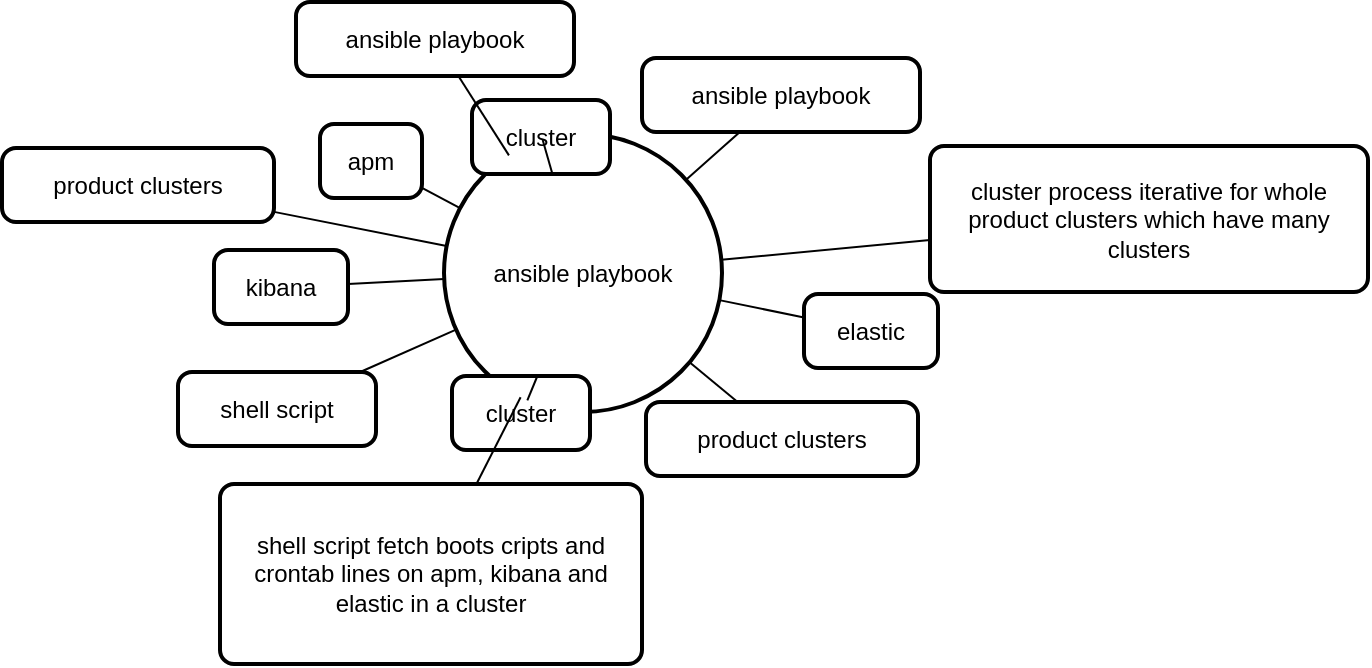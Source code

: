 <mxfile version="21.6.9" type="github">
  <diagram name="Page-1" id="Z3bFO_Uxsm0UFEHYIEbK">
    <mxGraphModel>
      <root>
        <mxCell id="0" />
        <mxCell id="1" parent="0" />
        <mxCell id="2" value="ansible playbook" style="ellipse;aspect=fixed;strokeWidth=2;whiteSpace=wrap;" vertex="1" parent="1">
          <mxGeometry x="236" y="81" width="139" height="139" as="geometry" />
        </mxCell>
        <mxCell id="3" value="ansible playbook" style="rounded=1;absoluteArcSize=1;arcSize=14;whiteSpace=wrap;strokeWidth=2;" vertex="1" parent="1">
          <mxGeometry x="162" y="15" width="139" height="37" as="geometry" />
        </mxCell>
        <mxCell id="4" value="ansible playbook" style="rounded=1;absoluteArcSize=1;arcSize=14;whiteSpace=wrap;strokeWidth=2;" vertex="1" parent="1">
          <mxGeometry x="335" y="43" width="139" height="37" as="geometry" />
        </mxCell>
        <mxCell id="5" value="shell script" style="rounded=1;absoluteArcSize=1;arcSize=14;whiteSpace=wrap;strokeWidth=2;" vertex="1" parent="1">
          <mxGeometry x="103" y="200" width="99" height="37" as="geometry" />
        </mxCell>
        <mxCell id="6" value="shell script    fetch boots cripts and crontab lines on apm, kibana and elastic in a cluster    " style="rounded=1;absoluteArcSize=1;arcSize=14;whiteSpace=wrap;strokeWidth=2;" vertex="1" parent="1">
          <mxGeometry x="124" y="256" width="211" height="90" as="geometry" />
        </mxCell>
        <mxCell id="7" value="apm" style="rounded=1;absoluteArcSize=1;arcSize=14;whiteSpace=wrap;strokeWidth=2;" vertex="1" parent="1">
          <mxGeometry x="174" y="76" width="51" height="37" as="geometry" />
        </mxCell>
        <mxCell id="8" value="kibana" style="rounded=1;absoluteArcSize=1;arcSize=14;whiteSpace=wrap;strokeWidth=2;" vertex="1" parent="1">
          <mxGeometry x="121" y="139" width="67" height="37" as="geometry" />
        </mxCell>
        <mxCell id="9" value="elastic" style="rounded=1;absoluteArcSize=1;arcSize=14;whiteSpace=wrap;strokeWidth=2;" vertex="1" parent="1">
          <mxGeometry x="416" y="161" width="67" height="37" as="geometry" />
        </mxCell>
        <mxCell id="10" value="cluster" style="rounded=1;absoluteArcSize=1;arcSize=14;whiteSpace=wrap;strokeWidth=2;" vertex="1" parent="1">
          <mxGeometry x="250" y="64" width="69" height="37" as="geometry" />
        </mxCell>
        <mxCell id="11" value="cluster" style="rounded=1;absoluteArcSize=1;arcSize=14;whiteSpace=wrap;strokeWidth=2;" vertex="1" parent="1">
          <mxGeometry x="240" y="202" width="69" height="37" as="geometry" />
        </mxCell>
        <mxCell id="12" value="cluster    process iterative for whole product clusters which have many clusters    " style="rounded=1;absoluteArcSize=1;arcSize=14;whiteSpace=wrap;strokeWidth=2;" vertex="1" parent="1">
          <mxGeometry x="479" y="87" width="219" height="73" as="geometry" />
        </mxCell>
        <mxCell id="13" value="product clusters" style="rounded=1;absoluteArcSize=1;arcSize=14;whiteSpace=wrap;strokeWidth=2;" vertex="1" parent="1">
          <mxGeometry x="337" y="215" width="136" height="37" as="geometry" />
        </mxCell>
        <mxCell id="14" value="product clusters" style="rounded=1;absoluteArcSize=1;arcSize=14;whiteSpace=wrap;strokeWidth=2;" vertex="1" parent="1">
          <mxGeometry x="15" y="88" width="136" height="37" as="geometry" />
        </mxCell>
        <mxCell id="15" style="endArrow=none" edge="1" parent="1" source="2" target="3">
          <mxGeometry relative="1" as="geometry" />
        </mxCell>
        <mxCell id="16" style="endArrow=none" edge="1" parent="1" source="2" target="4">
          <mxGeometry relative="1" as="geometry" />
        </mxCell>
        <mxCell id="17" style="endArrow=none" edge="1" parent="1" source="2" target="5">
          <mxGeometry relative="1" as="geometry" />
        </mxCell>
        <mxCell id="18" style="endArrow=none" edge="1" parent="1" source="2" target="6">
          <mxGeometry relative="1" as="geometry" />
        </mxCell>
        <mxCell id="19" style="endArrow=none" edge="1" parent="1" source="2" target="7">
          <mxGeometry relative="1" as="geometry" />
        </mxCell>
        <mxCell id="20" style="endArrow=none" edge="1" parent="1" source="2" target="8">
          <mxGeometry relative="1" as="geometry" />
        </mxCell>
        <mxCell id="21" style="endArrow=none" edge="1" parent="1" source="2" target="9">
          <mxGeometry relative="1" as="geometry" />
        </mxCell>
        <mxCell id="22" style="endArrow=none" edge="1" parent="1" source="2" target="10">
          <mxGeometry relative="1" as="geometry" />
        </mxCell>
        <mxCell id="23" style="endArrow=none" edge="1" parent="1" source="2" target="11">
          <mxGeometry relative="1" as="geometry" />
        </mxCell>
        <mxCell id="24" style="endArrow=none" edge="1" parent="1" source="2" target="12">
          <mxGeometry relative="1" as="geometry" />
        </mxCell>
        <mxCell id="25" style="endArrow=none" edge="1" parent="1" source="2" target="13">
          <mxGeometry relative="1" as="geometry" />
        </mxCell>
        <mxCell id="26" style="endArrow=none" edge="1" parent="1" source="2" target="14">
          <mxGeometry relative="1" as="geometry" />
        </mxCell>
      </root>
    </mxGraphModel>
  </diagram>
</mxfile>
